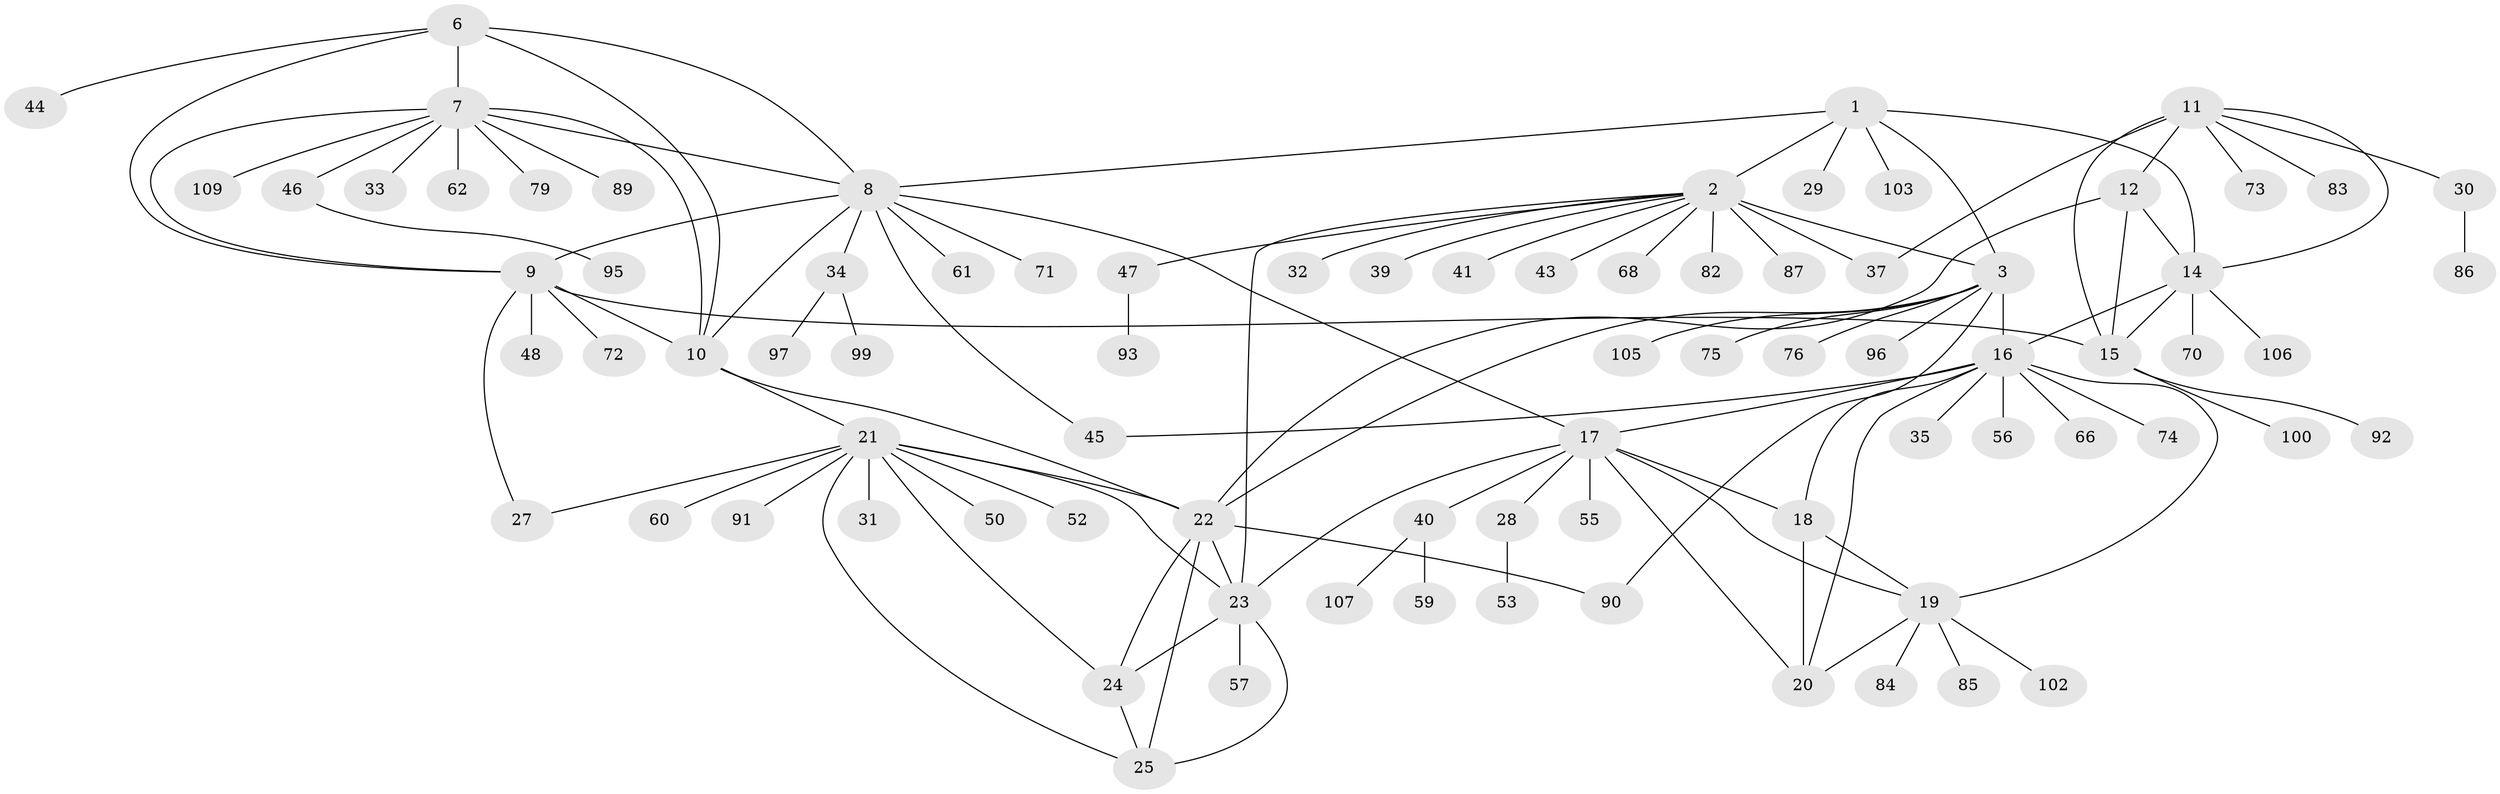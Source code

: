 // Generated by graph-tools (version 1.1) at 2025/52/02/27/25 19:52:19]
// undirected, 83 vertices, 116 edges
graph export_dot {
graph [start="1"]
  node [color=gray90,style=filled];
  1 [super="+94"];
  2 [super="+5"];
  3 [super="+4"];
  6 [super="+36"];
  7 [super="+108"];
  8 [super="+78"];
  9 [super="+42"];
  10 [super="+77"];
  11 [super="+13"];
  12 [super="+64"];
  14 [super="+67"];
  15 [super="+65"];
  16 [super="+69"];
  17 [super="+80"];
  18;
  19 [super="+49"];
  20 [super="+63"];
  21 [super="+58"];
  22 [super="+54"];
  23 [super="+26"];
  24 [super="+81"];
  25 [super="+38"];
  27;
  28;
  29;
  30;
  31;
  32;
  33;
  34 [super="+51"];
  35;
  37 [super="+104"];
  39;
  40 [super="+98"];
  41;
  43;
  44 [super="+88"];
  45;
  46;
  47;
  48;
  50;
  52;
  53;
  55;
  56;
  57;
  59;
  60;
  61;
  62;
  66;
  68;
  70;
  71;
  72;
  73;
  74;
  75;
  76;
  79;
  82;
  83;
  84;
  85;
  86;
  87;
  89;
  90;
  91 [super="+101"];
  92;
  93;
  95;
  96;
  97;
  99;
  100;
  102;
  103;
  105;
  106;
  107;
  109;
  1 -- 2 [weight=2];
  1 -- 3 [weight=2];
  1 -- 8;
  1 -- 14;
  1 -- 29;
  1 -- 103;
  2 -- 3 [weight=4];
  2 -- 23;
  2 -- 41;
  2 -- 47;
  2 -- 68;
  2 -- 82;
  2 -- 87;
  2 -- 32;
  2 -- 39;
  2 -- 43;
  2 -- 37;
  3 -- 16;
  3 -- 75;
  3 -- 76;
  3 -- 90;
  3 -- 96;
  3 -- 105;
  3 -- 22;
  6 -- 7;
  6 -- 8;
  6 -- 9;
  6 -- 10;
  6 -- 44;
  7 -- 8;
  7 -- 9;
  7 -- 10;
  7 -- 33;
  7 -- 46;
  7 -- 62;
  7 -- 79;
  7 -- 89;
  7 -- 109;
  8 -- 9;
  8 -- 10;
  8 -- 17;
  8 -- 34;
  8 -- 45;
  8 -- 61;
  8 -- 71;
  9 -- 10;
  9 -- 15;
  9 -- 27;
  9 -- 48;
  9 -- 72;
  10 -- 21;
  10 -- 22;
  11 -- 12 [weight=2];
  11 -- 14 [weight=2];
  11 -- 15 [weight=2];
  11 -- 30;
  11 -- 73;
  11 -- 83;
  11 -- 37;
  12 -- 14;
  12 -- 15;
  12 -- 22;
  14 -- 15;
  14 -- 16;
  14 -- 70;
  14 -- 106;
  15 -- 100;
  15 -- 92;
  16 -- 17;
  16 -- 18;
  16 -- 19;
  16 -- 20;
  16 -- 35;
  16 -- 45;
  16 -- 56;
  16 -- 66;
  16 -- 74;
  17 -- 18;
  17 -- 19;
  17 -- 20;
  17 -- 23;
  17 -- 28;
  17 -- 40;
  17 -- 55;
  18 -- 19;
  18 -- 20;
  19 -- 20;
  19 -- 84;
  19 -- 85;
  19 -- 102;
  21 -- 22;
  21 -- 23;
  21 -- 24;
  21 -- 25;
  21 -- 27;
  21 -- 31;
  21 -- 50;
  21 -- 52;
  21 -- 91;
  21 -- 60;
  22 -- 23;
  22 -- 24;
  22 -- 25;
  22 -- 90;
  23 -- 24;
  23 -- 25;
  23 -- 57;
  24 -- 25;
  28 -- 53;
  30 -- 86;
  34 -- 99;
  34 -- 97;
  40 -- 59;
  40 -- 107;
  46 -- 95;
  47 -- 93;
}
